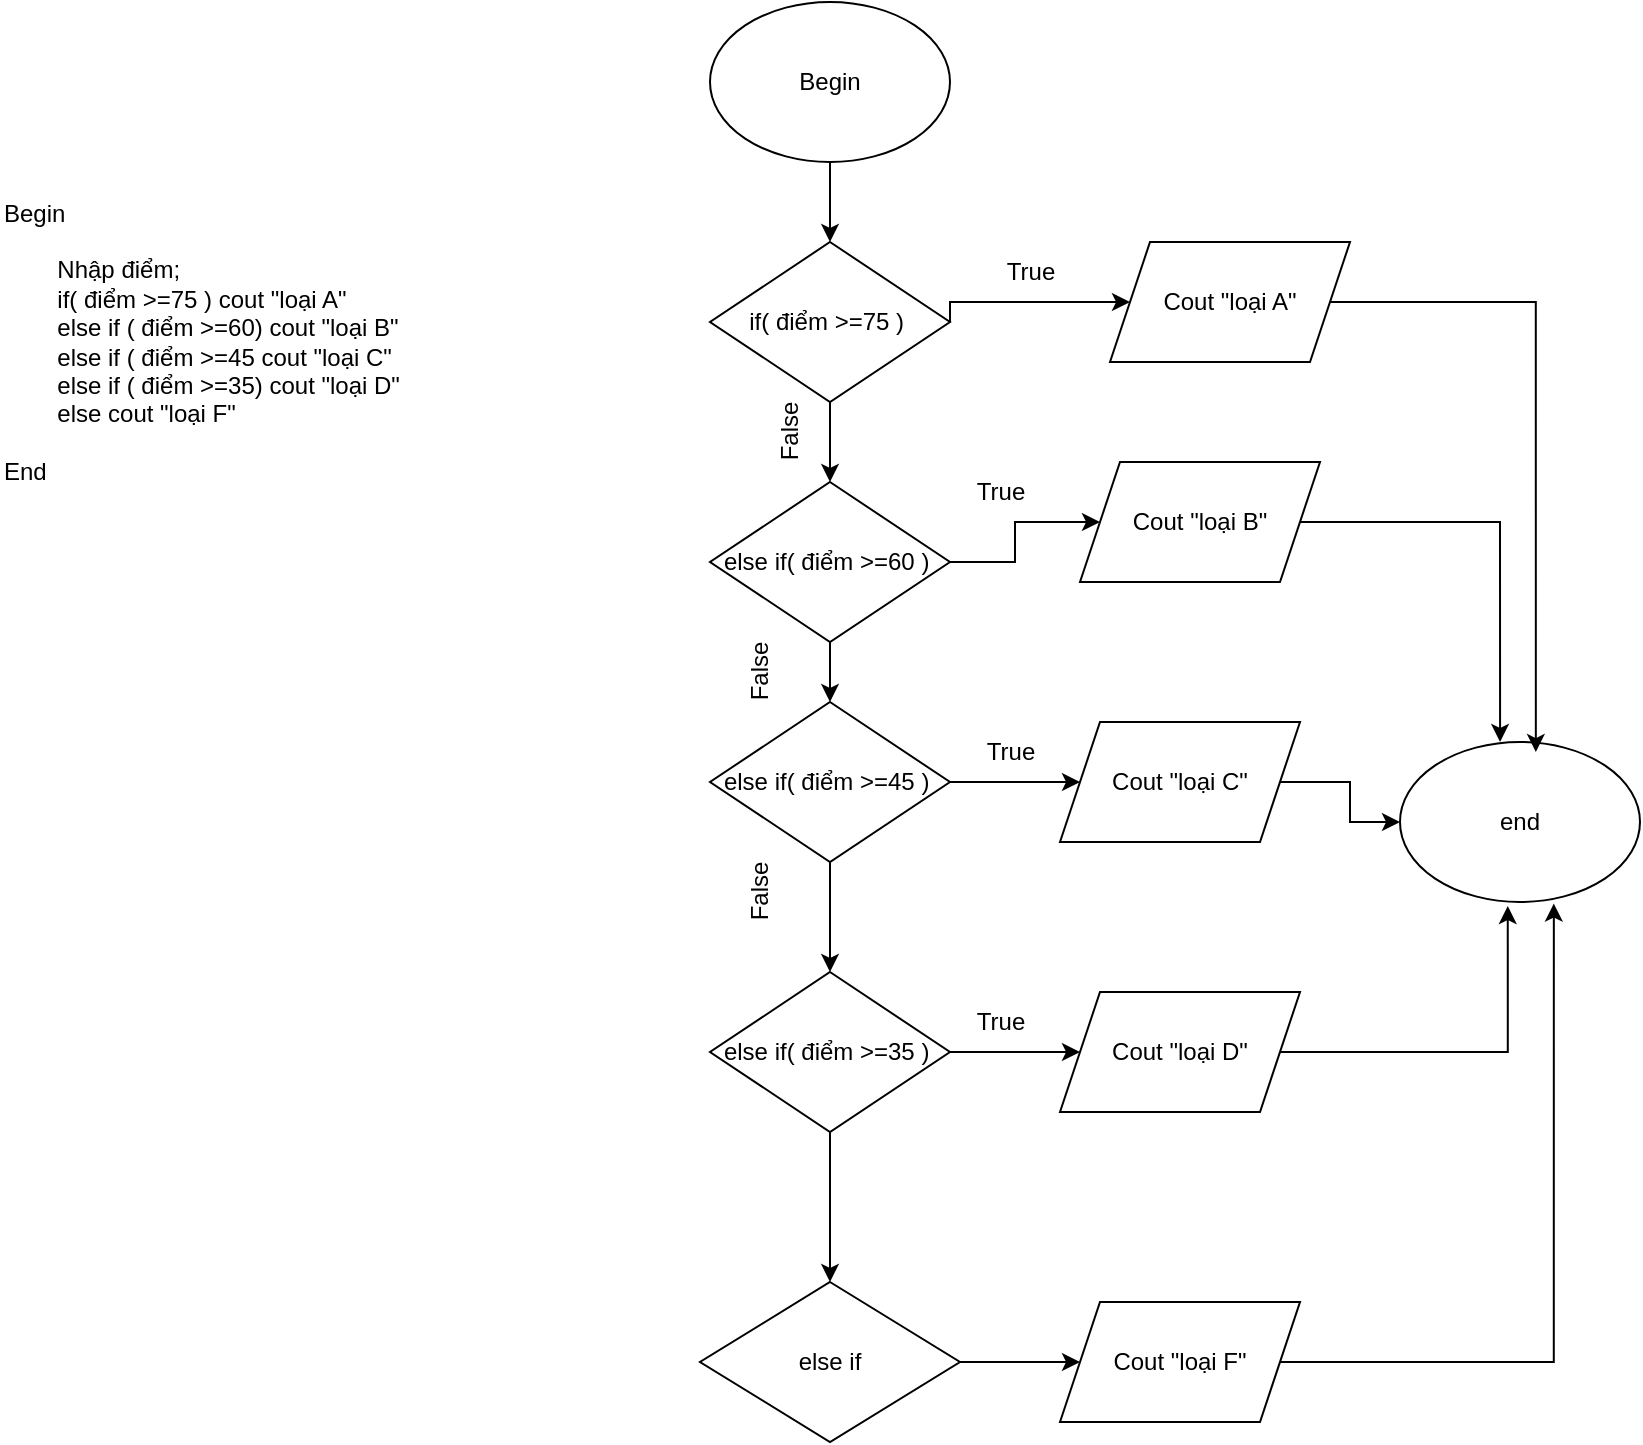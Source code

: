 <mxfile version="24.7.17">
  <diagram name="Page-1" id="b-rBPI10aY0FwaceuBIl">
    <mxGraphModel dx="1110" dy="748" grid="1" gridSize="10" guides="1" tooltips="1" connect="1" arrows="1" fold="1" page="1" pageScale="1" pageWidth="850" pageHeight="1100" math="0" shadow="0">
      <root>
        <mxCell id="0" />
        <mxCell id="1" parent="0" />
        <mxCell id="R6H1yCaC_U09KvBiGj2D-18" style="edgeStyle=orthogonalEdgeStyle;rounded=0;orthogonalLoop=1;jettySize=auto;html=1;exitX=0.5;exitY=1;exitDx=0;exitDy=0;entryX=0.5;entryY=0;entryDx=0;entryDy=0;" parent="1" source="R6H1yCaC_U09KvBiGj2D-2" target="R6H1yCaC_U09KvBiGj2D-8" edge="1">
          <mxGeometry relative="1" as="geometry" />
        </mxCell>
        <mxCell id="R6H1yCaC_U09KvBiGj2D-2" value="Begin" style="ellipse;whiteSpace=wrap;html=1;" parent="1" vertex="1">
          <mxGeometry x="385" y="50" width="120" height="80" as="geometry" />
        </mxCell>
        <mxCell id="R6H1yCaC_U09KvBiGj2D-6" value="Begin&lt;div&gt;&lt;span style=&quot;white-space: pre;&quot;&gt;&#x9;&lt;/span&gt;&lt;br&gt;&lt;/div&gt;&lt;div&gt;&lt;span style=&quot;white-space: pre;&quot;&gt;&#x9;&lt;/span&gt;Nhập điểm;&lt;br&gt;&lt;/div&gt;&lt;div&gt;&lt;span style=&quot;white-space: pre;&quot;&gt;&#x9;&lt;/span&gt;if( điểm &amp;gt;=75 ) cout &quot;loại A&quot;&lt;br&gt;&lt;/div&gt;&lt;div&gt;&lt;span style=&quot;white-space: pre;&quot;&gt;&#x9;&lt;/span&gt;else if ( điểm &amp;gt;=60) cout &quot;loại B&quot;&lt;br&gt;&lt;/div&gt;&lt;div&gt;&lt;span style=&quot;white-space: pre;&quot;&gt;&#x9;&lt;/span&gt;else if ( điểm &amp;gt;=45 cout &quot;loại C&quot;&lt;br&gt;&lt;/div&gt;&lt;div&gt;&lt;span style=&quot;white-space: pre;&quot;&gt;&#x9;&lt;/span&gt;else if ( điểm &amp;gt;=35) cout &quot;loại D&quot;&lt;br&gt;&lt;/div&gt;&lt;div&gt;&lt;span style=&quot;white-space: pre;&quot;&gt;&#x9;&lt;/span&gt;else cout &quot;loại F&quot;&lt;br&gt;&lt;/div&gt;&lt;div&gt;&lt;br&gt;&lt;/div&gt;&lt;div&gt;End&lt;/div&gt;" style="text;html=1;align=left;verticalAlign=middle;resizable=0;points=[];autosize=1;strokeColor=none;fillColor=none;" parent="1" vertex="1">
          <mxGeometry x="30" y="140" width="220" height="160" as="geometry" />
        </mxCell>
        <mxCell id="R6H1yCaC_U09KvBiGj2D-30" style="edgeStyle=orthogonalEdgeStyle;rounded=0;orthogonalLoop=1;jettySize=auto;html=1;exitX=0.5;exitY=1;exitDx=0;exitDy=0;entryX=0.5;entryY=0;entryDx=0;entryDy=0;" parent="1" source="R6H1yCaC_U09KvBiGj2D-7" target="R6H1yCaC_U09KvBiGj2D-9" edge="1">
          <mxGeometry relative="1" as="geometry" />
        </mxCell>
        <mxCell id="UKjspAnpBlWYG6rch5a7-6" value="" style="edgeStyle=orthogonalEdgeStyle;rounded=0;orthogonalLoop=1;jettySize=auto;html=1;" edge="1" parent="1" source="R6H1yCaC_U09KvBiGj2D-7" target="R6H1yCaC_U09KvBiGj2D-12">
          <mxGeometry relative="1" as="geometry" />
        </mxCell>
        <mxCell id="R6H1yCaC_U09KvBiGj2D-7" value="&lt;span style=&quot;text-align: left; text-wrap: nowrap;&quot;&gt;else if( điểm &amp;gt;=60 )&amp;nbsp;&lt;/span&gt;" style="rhombus;whiteSpace=wrap;html=1;" parent="1" vertex="1">
          <mxGeometry x="385" y="290" width="120" height="80" as="geometry" />
        </mxCell>
        <mxCell id="R6H1yCaC_U09KvBiGj2D-19" style="edgeStyle=orthogonalEdgeStyle;rounded=0;orthogonalLoop=1;jettySize=auto;html=1;exitX=1;exitY=0.5;exitDx=0;exitDy=0;entryX=0;entryY=0.5;entryDx=0;entryDy=0;" parent="1" source="R6H1yCaC_U09KvBiGj2D-8" target="R6H1yCaC_U09KvBiGj2D-15" edge="1">
          <mxGeometry relative="1" as="geometry">
            <Array as="points">
              <mxPoint x="505" y="200" />
            </Array>
          </mxGeometry>
        </mxCell>
        <mxCell id="R6H1yCaC_U09KvBiGj2D-29" style="edgeStyle=orthogonalEdgeStyle;rounded=0;orthogonalLoop=1;jettySize=auto;html=1;exitX=0.5;exitY=1;exitDx=0;exitDy=0;entryX=0.5;entryY=0;entryDx=0;entryDy=0;" parent="1" source="R6H1yCaC_U09KvBiGj2D-8" target="R6H1yCaC_U09KvBiGj2D-7" edge="1">
          <mxGeometry relative="1" as="geometry" />
        </mxCell>
        <mxCell id="R6H1yCaC_U09KvBiGj2D-8" value="&lt;span style=&quot;text-align: left; text-wrap: nowrap;&quot;&gt;if( điểm &amp;gt;=75 )&amp;nbsp;&lt;/span&gt;" style="rhombus;whiteSpace=wrap;html=1;" parent="1" vertex="1">
          <mxGeometry x="385" y="170" width="120" height="80" as="geometry" />
        </mxCell>
        <mxCell id="R6H1yCaC_U09KvBiGj2D-31" style="edgeStyle=orthogonalEdgeStyle;rounded=0;orthogonalLoop=1;jettySize=auto;html=1;exitX=1;exitY=0.5;exitDx=0;exitDy=0;entryX=0;entryY=0.5;entryDx=0;entryDy=0;" parent="1" source="R6H1yCaC_U09KvBiGj2D-9" target="R6H1yCaC_U09KvBiGj2D-14" edge="1">
          <mxGeometry relative="1" as="geometry" />
        </mxCell>
        <mxCell id="R6H1yCaC_U09KvBiGj2D-33" style="edgeStyle=orthogonalEdgeStyle;rounded=0;orthogonalLoop=1;jettySize=auto;html=1;exitX=0.5;exitY=1;exitDx=0;exitDy=0;entryX=0.5;entryY=0;entryDx=0;entryDy=0;" parent="1" source="R6H1yCaC_U09KvBiGj2D-9" target="R6H1yCaC_U09KvBiGj2D-10" edge="1">
          <mxGeometry relative="1" as="geometry" />
        </mxCell>
        <mxCell id="R6H1yCaC_U09KvBiGj2D-9" value="&lt;span style=&quot;text-align: left; text-wrap: nowrap;&quot;&gt;else if( điểm &amp;gt;=45 )&amp;nbsp;&lt;/span&gt;" style="rhombus;whiteSpace=wrap;html=1;" parent="1" vertex="1">
          <mxGeometry x="385" y="400" width="120" height="80" as="geometry" />
        </mxCell>
        <mxCell id="R6H1yCaC_U09KvBiGj2D-34" style="edgeStyle=orthogonalEdgeStyle;rounded=0;orthogonalLoop=1;jettySize=auto;html=1;exitX=0.5;exitY=1;exitDx=0;exitDy=0;" parent="1" source="R6H1yCaC_U09KvBiGj2D-10" target="R6H1yCaC_U09KvBiGj2D-16" edge="1">
          <mxGeometry relative="1" as="geometry" />
        </mxCell>
        <mxCell id="UKjspAnpBlWYG6rch5a7-5" value="" style="edgeStyle=orthogonalEdgeStyle;rounded=0;orthogonalLoop=1;jettySize=auto;html=1;" edge="1" parent="1" source="R6H1yCaC_U09KvBiGj2D-10" target="R6H1yCaC_U09KvBiGj2D-11">
          <mxGeometry relative="1" as="geometry" />
        </mxCell>
        <mxCell id="R6H1yCaC_U09KvBiGj2D-10" value="&lt;span style=&quot;text-align: left; text-wrap: nowrap;&quot;&gt;else if( điểm &amp;gt;=35 )&amp;nbsp;&lt;/span&gt;" style="rhombus;whiteSpace=wrap;html=1;" parent="1" vertex="1">
          <mxGeometry x="385" y="535" width="120" height="80" as="geometry" />
        </mxCell>
        <mxCell id="R6H1yCaC_U09KvBiGj2D-11" value="Cout &quot;loại D&quot;" style="shape=parallelogram;perimeter=parallelogramPerimeter;whiteSpace=wrap;html=1;fixedSize=1;" parent="1" vertex="1">
          <mxGeometry x="560" y="545" width="120" height="60" as="geometry" />
        </mxCell>
        <mxCell id="R6H1yCaC_U09KvBiGj2D-12" value="Cout &quot;loại B&quot;" style="shape=parallelogram;perimeter=parallelogramPerimeter;whiteSpace=wrap;html=1;fixedSize=1;" parent="1" vertex="1">
          <mxGeometry x="570" y="280" width="120" height="60" as="geometry" />
        </mxCell>
        <mxCell id="R6H1yCaC_U09KvBiGj2D-13" value="Cout &quot;loại F&quot;" style="shape=parallelogram;perimeter=parallelogramPerimeter;whiteSpace=wrap;html=1;fixedSize=1;" parent="1" vertex="1">
          <mxGeometry x="560" y="700" width="120" height="60" as="geometry" />
        </mxCell>
        <mxCell id="R6H1yCaC_U09KvBiGj2D-49" style="edgeStyle=orthogonalEdgeStyle;rounded=0;orthogonalLoop=1;jettySize=auto;html=1;exitX=1;exitY=0.5;exitDx=0;exitDy=0;entryX=0;entryY=0.5;entryDx=0;entryDy=0;" parent="1" source="R6H1yCaC_U09KvBiGj2D-14" target="R6H1yCaC_U09KvBiGj2D-48" edge="1">
          <mxGeometry relative="1" as="geometry" />
        </mxCell>
        <mxCell id="R6H1yCaC_U09KvBiGj2D-14" value="Cout &quot;loại C&quot;" style="shape=parallelogram;perimeter=parallelogramPerimeter;whiteSpace=wrap;html=1;fixedSize=1;" parent="1" vertex="1">
          <mxGeometry x="560" y="410" width="120" height="60" as="geometry" />
        </mxCell>
        <mxCell id="R6H1yCaC_U09KvBiGj2D-15" value="Cout &quot;loại A&quot;" style="shape=parallelogram;perimeter=parallelogramPerimeter;whiteSpace=wrap;html=1;fixedSize=1;" parent="1" vertex="1">
          <mxGeometry x="585" y="170" width="120" height="60" as="geometry" />
        </mxCell>
        <mxCell id="UKjspAnpBlWYG6rch5a7-8" value="" style="edgeStyle=orthogonalEdgeStyle;rounded=0;orthogonalLoop=1;jettySize=auto;html=1;" edge="1" parent="1" source="R6H1yCaC_U09KvBiGj2D-16" target="R6H1yCaC_U09KvBiGj2D-13">
          <mxGeometry relative="1" as="geometry" />
        </mxCell>
        <mxCell id="R6H1yCaC_U09KvBiGj2D-16" value="else if" style="rhombus;whiteSpace=wrap;html=1;" parent="1" vertex="1">
          <mxGeometry x="380" y="690" width="130" height="80" as="geometry" />
        </mxCell>
        <mxCell id="R6H1yCaC_U09KvBiGj2D-48" value="end" style="ellipse;whiteSpace=wrap;html=1;" parent="1" vertex="1">
          <mxGeometry x="730" y="420" width="120" height="80" as="geometry" />
        </mxCell>
        <mxCell id="UKjspAnpBlWYG6rch5a7-9" value="True" style="text;html=1;align=center;verticalAlign=middle;resizable=0;points=[];autosize=1;strokeColor=none;fillColor=none;" vertex="1" parent="1">
          <mxGeometry x="520" y="170" width="50" height="30" as="geometry" />
        </mxCell>
        <mxCell id="UKjspAnpBlWYG6rch5a7-10" value="True" style="text;html=1;align=center;verticalAlign=middle;resizable=0;points=[];autosize=1;strokeColor=none;fillColor=none;" vertex="1" parent="1">
          <mxGeometry x="505" y="545" width="50" height="30" as="geometry" />
        </mxCell>
        <mxCell id="UKjspAnpBlWYG6rch5a7-11" value="True" style="text;html=1;align=center;verticalAlign=middle;resizable=0;points=[];autosize=1;strokeColor=none;fillColor=none;" vertex="1" parent="1">
          <mxGeometry x="510" y="410" width="50" height="30" as="geometry" />
        </mxCell>
        <mxCell id="UKjspAnpBlWYG6rch5a7-12" value="True" style="text;html=1;align=center;verticalAlign=middle;resizable=0;points=[];autosize=1;strokeColor=none;fillColor=none;" vertex="1" parent="1">
          <mxGeometry x="505" y="280" width="50" height="30" as="geometry" />
        </mxCell>
        <mxCell id="UKjspAnpBlWYG6rch5a7-13" value="False" style="text;html=1;align=center;verticalAlign=middle;resizable=0;points=[];autosize=1;strokeColor=none;fillColor=none;rotation=270;" vertex="1" parent="1">
          <mxGeometry x="400" y="250" width="50" height="30" as="geometry" />
        </mxCell>
        <mxCell id="UKjspAnpBlWYG6rch5a7-15" value="False" style="text;html=1;align=center;verticalAlign=middle;resizable=0;points=[];autosize=1;strokeColor=none;fillColor=none;rotation=270;" vertex="1" parent="1">
          <mxGeometry x="385" y="480" width="50" height="30" as="geometry" />
        </mxCell>
        <mxCell id="UKjspAnpBlWYG6rch5a7-16" value="False" style="text;html=1;align=center;verticalAlign=middle;resizable=0;points=[];autosize=1;strokeColor=none;fillColor=none;rotation=270;" vertex="1" parent="1">
          <mxGeometry x="385" y="370" width="50" height="30" as="geometry" />
        </mxCell>
        <mxCell id="UKjspAnpBlWYG6rch5a7-17" style="edgeStyle=orthogonalEdgeStyle;rounded=0;orthogonalLoop=1;jettySize=auto;html=1;exitX=1;exitY=0.5;exitDx=0;exitDy=0;entryX=0.566;entryY=0.063;entryDx=0;entryDy=0;entryPerimeter=0;" edge="1" parent="1" source="R6H1yCaC_U09KvBiGj2D-15" target="R6H1yCaC_U09KvBiGj2D-48">
          <mxGeometry relative="1" as="geometry" />
        </mxCell>
        <mxCell id="UKjspAnpBlWYG6rch5a7-23" style="edgeStyle=orthogonalEdgeStyle;rounded=0;orthogonalLoop=1;jettySize=auto;html=1;exitX=1;exitY=0.5;exitDx=0;exitDy=0;entryX=0.417;entryY=0;entryDx=0;entryDy=0;entryPerimeter=0;" edge="1" parent="1" source="R6H1yCaC_U09KvBiGj2D-12" target="R6H1yCaC_U09KvBiGj2D-48">
          <mxGeometry relative="1" as="geometry" />
        </mxCell>
        <mxCell id="UKjspAnpBlWYG6rch5a7-24" style="edgeStyle=orthogonalEdgeStyle;rounded=0;orthogonalLoop=1;jettySize=auto;html=1;exitX=1;exitY=0.5;exitDx=0;exitDy=0;entryX=0.449;entryY=1.025;entryDx=0;entryDy=0;entryPerimeter=0;" edge="1" parent="1" source="R6H1yCaC_U09KvBiGj2D-11" target="R6H1yCaC_U09KvBiGj2D-48">
          <mxGeometry relative="1" as="geometry" />
        </mxCell>
        <mxCell id="UKjspAnpBlWYG6rch5a7-25" style="edgeStyle=orthogonalEdgeStyle;rounded=0;orthogonalLoop=1;jettySize=auto;html=1;exitX=1;exitY=0.5;exitDx=0;exitDy=0;entryX=0.641;entryY=1.01;entryDx=0;entryDy=0;entryPerimeter=0;" edge="1" parent="1" source="R6H1yCaC_U09KvBiGj2D-13" target="R6H1yCaC_U09KvBiGj2D-48">
          <mxGeometry relative="1" as="geometry" />
        </mxCell>
      </root>
    </mxGraphModel>
  </diagram>
</mxfile>
